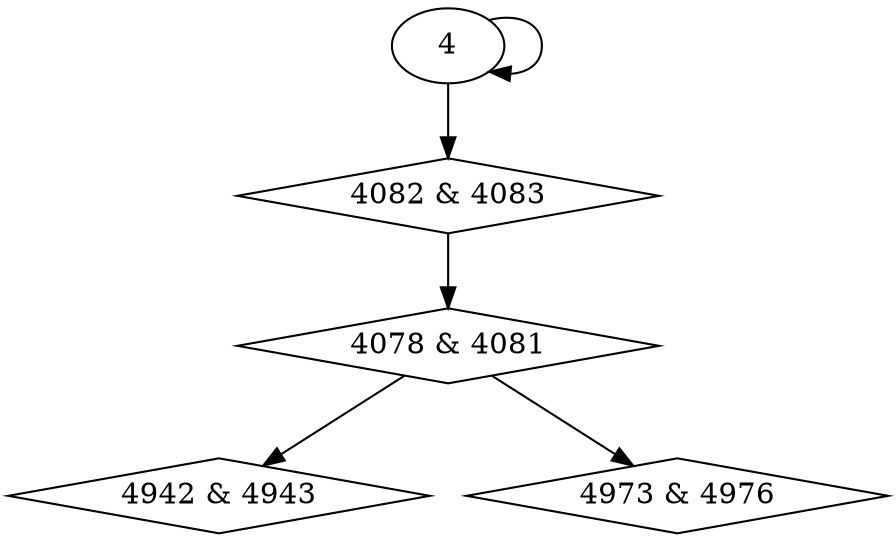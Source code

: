 digraph {
0 [label = "4078 & 4081", shape = diamond];
1 [label = "4082 & 4083", shape = diamond];
2 [label = "4942 & 4943", shape = diamond];
3 [label = "4973 & 4976", shape = diamond];
1 -> 0;
4 -> 1;
0 -> 2;
0 -> 3;
4 -> 4;
}
